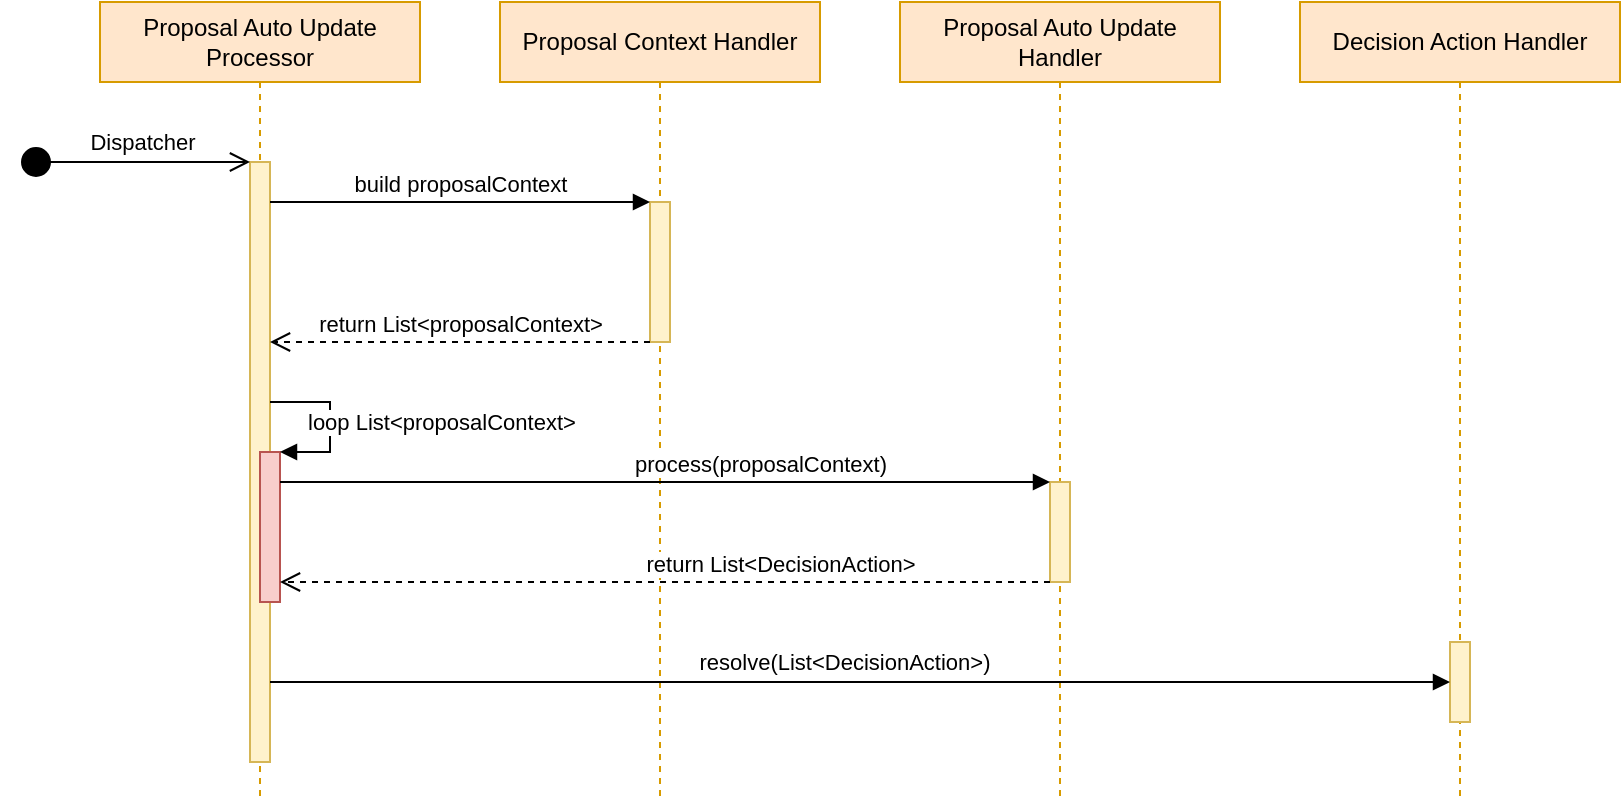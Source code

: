<mxfile version="14.9.7" type="github">
  <diagram id="vb5DFwSze8nv0TOMKXwz" name="Page-1">
    <mxGraphModel dx="948" dy="588" grid="1" gridSize="10" guides="1" tooltips="1" connect="1" arrows="1" fold="1" page="1" pageScale="1" pageWidth="827" pageHeight="1169" math="0" shadow="0">
      <root>
        <mxCell id="0" />
        <mxCell id="1" parent="0" />
        <mxCell id="yhGn-xtxUoY_vjiY6p_X-33" value="&lt;font style=&quot;font-size: 12px&quot;&gt;Proposal Auto Update Processor&lt;/font&gt;" style="shape=umlLifeline;perimeter=lifelinePerimeter;whiteSpace=wrap;html=1;container=1;collapsible=0;recursiveResize=0;outlineConnect=0;fillColor=#ffe6cc;strokeColor=#d79b00;" parent="1" vertex="1">
          <mxGeometry x="80" y="40" width="160" height="400" as="geometry" />
        </mxCell>
        <mxCell id="yhGn-xtxUoY_vjiY6p_X-37" value="" style="html=1;points=[];perimeter=orthogonalPerimeter;fillColor=#fff2cc;strokeColor=#d6b656;" parent="yhGn-xtxUoY_vjiY6p_X-33" vertex="1">
          <mxGeometry x="75" y="80" width="10" height="300" as="geometry" />
        </mxCell>
        <mxCell id="J4OwnJk1tffXnVkQIo1B-1" value="" style="html=1;points=[];perimeter=orthogonalPerimeter;fillColor=#f8cecc;strokeColor=#b85450;" vertex="1" parent="yhGn-xtxUoY_vjiY6p_X-33">
          <mxGeometry x="80" y="225" width="10" height="75" as="geometry" />
        </mxCell>
        <mxCell id="J4OwnJk1tffXnVkQIo1B-2" value="loop List&amp;lt;proposalContext&amp;gt;" style="edgeStyle=orthogonalEdgeStyle;html=1;align=left;spacingLeft=2;endArrow=block;rounded=0;entryX=1;entryY=0;" edge="1" target="J4OwnJk1tffXnVkQIo1B-1" parent="yhGn-xtxUoY_vjiY6p_X-33" source="yhGn-xtxUoY_vjiY6p_X-37">
          <mxGeometry x="-0.625" y="-10" relative="1" as="geometry">
            <mxPoint x="70" y="205" as="sourcePoint" />
            <Array as="points">
              <mxPoint x="115" y="200" />
              <mxPoint x="115" y="225" />
            </Array>
            <mxPoint as="offset" />
          </mxGeometry>
        </mxCell>
        <mxCell id="yhGn-xtxUoY_vjiY6p_X-36" value="&lt;font style=&quot;font-size: 12px&quot;&gt;Proposal Context Handler&lt;/font&gt;" style="shape=umlLifeline;perimeter=lifelinePerimeter;whiteSpace=wrap;html=1;container=1;collapsible=0;recursiveResize=0;outlineConnect=0;fillColor=#ffe6cc;strokeColor=#d79b00;" parent="1" vertex="1">
          <mxGeometry x="280" y="40" width="160" height="400" as="geometry" />
        </mxCell>
        <mxCell id="yhGn-xtxUoY_vjiY6p_X-39" value="" style="html=1;points=[];perimeter=orthogonalPerimeter;fillColor=#fff2cc;strokeColor=#d6b656;" parent="yhGn-xtxUoY_vjiY6p_X-36" vertex="1">
          <mxGeometry x="75" y="100" width="10" height="70" as="geometry" />
        </mxCell>
        <mxCell id="yhGn-xtxUoY_vjiY6p_X-40" value="build proposalContext" style="html=1;verticalAlign=bottom;endArrow=block;entryX=0;entryY=0;" parent="1" source="yhGn-xtxUoY_vjiY6p_X-37" target="yhGn-xtxUoY_vjiY6p_X-39" edge="1">
          <mxGeometry relative="1" as="geometry">
            <mxPoint x="125" y="180" as="sourcePoint" />
          </mxGeometry>
        </mxCell>
        <mxCell id="yhGn-xtxUoY_vjiY6p_X-111" value="return List&amp;lt;proposalContext&amp;gt;" style="html=1;verticalAlign=bottom;endArrow=open;dashed=1;endSize=8;" parent="1" source="yhGn-xtxUoY_vjiY6p_X-39" target="yhGn-xtxUoY_vjiY6p_X-37" edge="1">
          <mxGeometry relative="1" as="geometry">
            <mxPoint x="595" y="620" as="sourcePoint" />
            <mxPoint x="120" y="230" as="targetPoint" />
            <Array as="points">
              <mxPoint x="190" y="210" />
            </Array>
          </mxGeometry>
        </mxCell>
        <mxCell id="dIcDvKEjWkiVOUuwe_89-6" value="" style="html=1;verticalAlign=bottom;startArrow=circle;startFill=1;endArrow=open;startSize=6;endSize=8;" parent="1" target="yhGn-xtxUoY_vjiY6p_X-37" edge="1">
          <mxGeometry width="80" relative="1" as="geometry">
            <mxPoint x="40" y="120" as="sourcePoint" />
            <mxPoint x="95" y="120" as="targetPoint" />
          </mxGeometry>
        </mxCell>
        <mxCell id="LiKbPFfFzuM_PUEvF1V3-1" value="Dispatcher" style="edgeLabel;html=1;align=center;verticalAlign=middle;resizable=0;points=[];" parent="dIcDvKEjWkiVOUuwe_89-6" vertex="1" connectable="0">
          <mxGeometry x="-0.316" y="-3" relative="1" as="geometry">
            <mxPoint x="21" y="-13" as="offset" />
          </mxGeometry>
        </mxCell>
        <mxCell id="LiKbPFfFzuM_PUEvF1V3-2" value="&lt;font style=&quot;font-size: 12px&quot;&gt;Proposal Auto Update Handler&lt;/font&gt;" style="shape=umlLifeline;perimeter=lifelinePerimeter;whiteSpace=wrap;html=1;container=1;collapsible=0;recursiveResize=0;outlineConnect=0;fillColor=#ffe6cc;strokeColor=#d79b00;" parent="1" vertex="1">
          <mxGeometry x="480" y="40" width="160" height="400" as="geometry" />
        </mxCell>
        <mxCell id="LiKbPFfFzuM_PUEvF1V3-6" value="" style="html=1;points=[];perimeter=orthogonalPerimeter;fillColor=#fff2cc;strokeColor=#d6b656;" parent="1" vertex="1">
          <mxGeometry x="555" y="280" width="10" height="50" as="geometry" />
        </mxCell>
        <mxCell id="LiKbPFfFzuM_PUEvF1V3-7" value="process(proposalContext)" style="html=1;verticalAlign=bottom;endArrow=block;" parent="1" source="J4OwnJk1tffXnVkQIo1B-1" target="LiKbPFfFzuM_PUEvF1V3-6" edge="1">
          <mxGeometry x="0.247" width="80" relative="1" as="geometry">
            <mxPoint x="210" y="240" as="sourcePoint" />
            <mxPoint x="250" y="280" as="targetPoint" />
            <Array as="points">
              <mxPoint x="240" y="280" />
            </Array>
            <mxPoint as="offset" />
          </mxGeometry>
        </mxCell>
        <mxCell id="LiKbPFfFzuM_PUEvF1V3-10" value="Decision Action Handler" style="shape=umlLifeline;perimeter=lifelinePerimeter;whiteSpace=wrap;html=1;container=1;collapsible=0;recursiveResize=0;outlineConnect=0;fillColor=#ffe6cc;strokeColor=#d79b00;" parent="1" vertex="1">
          <mxGeometry x="680" y="40" width="160" height="400" as="geometry" />
        </mxCell>
        <mxCell id="LiKbPFfFzuM_PUEvF1V3-12" value="" style="html=1;points=[];perimeter=orthogonalPerimeter;fillColor=#fff2cc;strokeColor=#d6b656;" parent="LiKbPFfFzuM_PUEvF1V3-10" vertex="1">
          <mxGeometry x="75" y="320" width="10" height="40" as="geometry" />
        </mxCell>
        <mxCell id="LiKbPFfFzuM_PUEvF1V3-11" value="return List&amp;lt;DecisionAction&amp;gt;" style="html=1;verticalAlign=bottom;endArrow=open;dashed=1;endSize=8;" parent="1" source="LiKbPFfFzuM_PUEvF1V3-6" target="J4OwnJk1tffXnVkQIo1B-1" edge="1">
          <mxGeometry x="-0.299" relative="1" as="geometry">
            <mxPoint x="250" y="380" as="sourcePoint" />
            <mxPoint x="170" y="380" as="targetPoint" />
            <Array as="points">
              <mxPoint x="450" y="330" />
            </Array>
            <mxPoint as="offset" />
          </mxGeometry>
        </mxCell>
        <mxCell id="LiKbPFfFzuM_PUEvF1V3-13" value="" style="html=1;verticalAlign=bottom;endArrow=block;" parent="1" source="yhGn-xtxUoY_vjiY6p_X-37" target="LiKbPFfFzuM_PUEvF1V3-12" edge="1">
          <mxGeometry width="80" relative="1" as="geometry">
            <mxPoint x="130" y="470" as="sourcePoint" />
            <mxPoint x="230" y="470" as="targetPoint" />
            <Array as="points">
              <mxPoint x="600" y="380" />
            </Array>
          </mxGeometry>
        </mxCell>
        <mxCell id="LiKbPFfFzuM_PUEvF1V3-14" value="resolve(List&amp;lt;DecisionAction&amp;gt;)" style="edgeLabel;html=1;align=center;verticalAlign=middle;resizable=0;points=[];" parent="LiKbPFfFzuM_PUEvF1V3-13" vertex="1" connectable="0">
          <mxGeometry x="-0.128" y="1" relative="1" as="geometry">
            <mxPoint x="30" y="-9" as="offset" />
          </mxGeometry>
        </mxCell>
      </root>
    </mxGraphModel>
  </diagram>
</mxfile>
